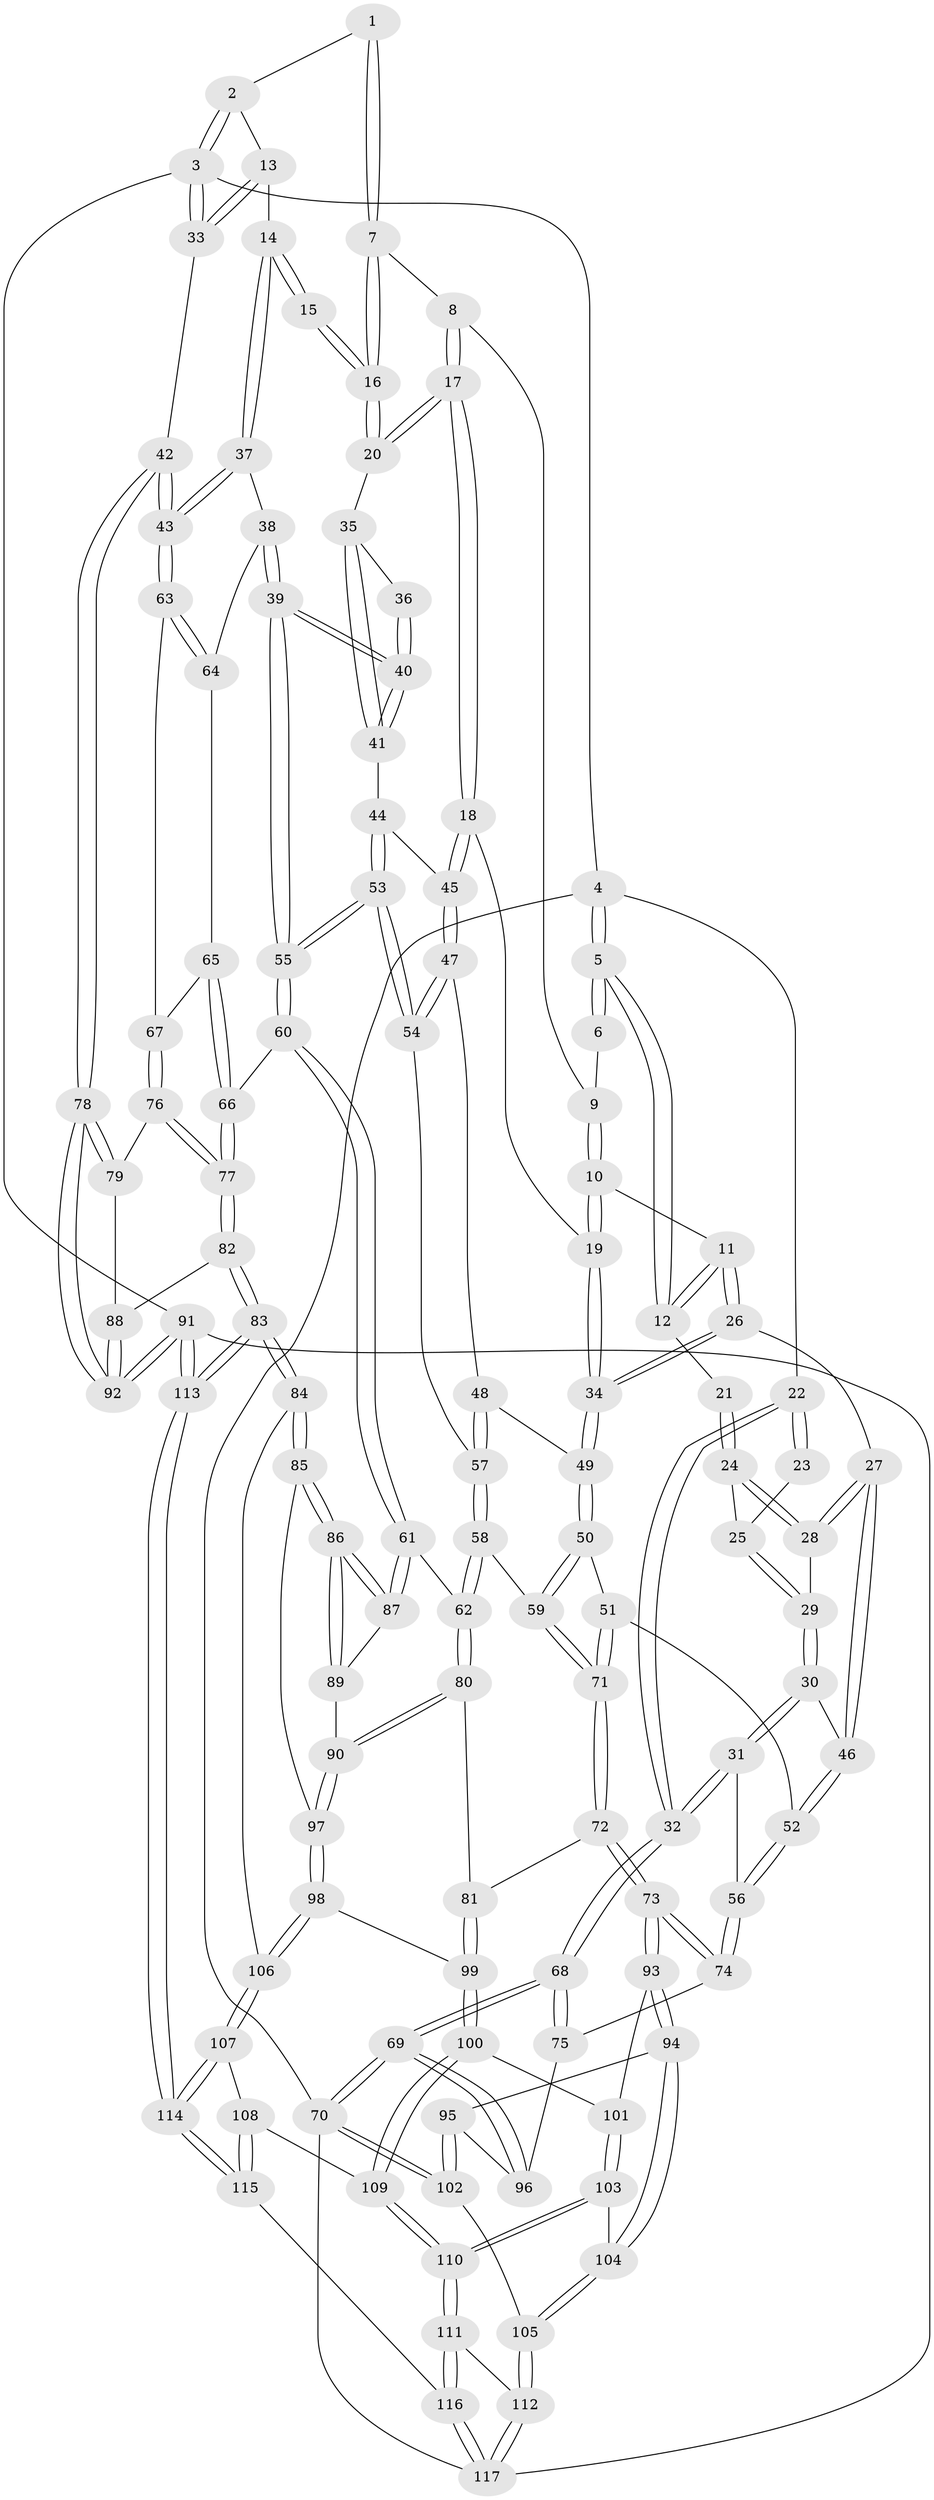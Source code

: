 // Generated by graph-tools (version 1.1) at 2025/27/03/09/25 03:27:10]
// undirected, 117 vertices, 289 edges
graph export_dot {
graph [start="1"]
  node [color=gray90,style=filled];
  1 [pos="+0.7320589829585118+0"];
  2 [pos="+1+0"];
  3 [pos="+1+0"];
  4 [pos="+0+0"];
  5 [pos="+0.2516828435284688+0"];
  6 [pos="+0.4827190369558259+0"];
  7 [pos="+0.738957806422005+0.0295621873868843"];
  8 [pos="+0.6318240288302485+0.08804821964496808"];
  9 [pos="+0.5207839375765639+0"];
  10 [pos="+0.4921502410109484+0.1399090300755429"];
  11 [pos="+0.3095172720538397+0.06422507646449034"];
  12 [pos="+0.30310981863609526+0.05567942971092068"];
  13 [pos="+0.8839007822178163+0.11254142701339785"];
  14 [pos="+0.8327289103363561+0.14363885732557133"];
  15 [pos="+0.8102419119030059+0.13396840825408146"];
  16 [pos="+0.787994452638584+0.105752728350805"];
  17 [pos="+0.5680361382481135+0.19096488206165865"];
  18 [pos="+0.536661437052533+0.20660086771958375"];
  19 [pos="+0.5308609745819775+0.20537347408489062"];
  20 [pos="+0.5853422411455214+0.1931222343783125"];
  21 [pos="+0.30305460470199835+0.05573544594806841"];
  22 [pos="+0+0"];
  23 [pos="+0.11543032655656314+0.13136220058120204"];
  24 [pos="+0.21292832312359355+0.15925790101950615"];
  25 [pos="+0.13660895124749514+0.15586834293379004"];
  26 [pos="+0.3402741745339926+0.2483126871424486"];
  27 [pos="+0.25921970820527307+0.2671853350199816"];
  28 [pos="+0.21329776299157413+0.2127347127759468"];
  29 [pos="+0.12258588355666215+0.24494714428785153"];
  30 [pos="+0.10754197076482372+0.2649787379279096"];
  31 [pos="+0+0.3227306279771388"];
  32 [pos="+0+0.3130444733011109"];
  33 [pos="+1+0.12861213933225127"];
  34 [pos="+0.4009694650558404+0.2897556026413466"];
  35 [pos="+0.679515975368945+0.21581750202353475"];
  36 [pos="+0.7827802567859246+0.15829567037899403"];
  37 [pos="+0.89976250366838+0.29522326727284237"];
  38 [pos="+0.762362269268666+0.38314725155434043"];
  39 [pos="+0.7508754053139274+0.3875117504015198"];
  40 [pos="+0.7204716795820519+0.3100779731925283"];
  41 [pos="+0.7069251510751688+0.29354183264849426"];
  42 [pos="+1+0.37820688713846445"];
  43 [pos="+1+0.37887401161831313"];
  44 [pos="+0.5823435598487994+0.2678862133709069"];
  45 [pos="+0.5531803673628717+0.2398971502881893"];
  46 [pos="+0.21156699679998398+0.3303041676920368"];
  47 [pos="+0.5425506810043363+0.3727714332583786"];
  48 [pos="+0.4729806777284321+0.3787539797599455"];
  49 [pos="+0.398660471346781+0.3645812030743424"];
  50 [pos="+0.37405281517159295+0.41531667311300563"];
  51 [pos="+0.24333119256104177+0.4443158791829089"];
  52 [pos="+0.21898698861276186+0.44250271783206485"];
  53 [pos="+0.6865166257171866+0.4369249069801909"];
  54 [pos="+0.5775652783630234+0.4072675295871375"];
  55 [pos="+0.6999669328197115+0.4453901011172068"];
  56 [pos="+0.17288782790235585+0.4718251542122687"];
  57 [pos="+0.5207280787541217+0.4454490668254105"];
  58 [pos="+0.4755608129066147+0.5217967145165578"];
  59 [pos="+0.4298794836708871+0.5058988389666981"];
  60 [pos="+0.6983885364528649+0.4845311057516493"];
  61 [pos="+0.6502225743893892+0.5267785546440883"];
  62 [pos="+0.515817100482172+0.5558248646178933"];
  63 [pos="+1+0.4686179649713176"];
  64 [pos="+0.8476532075981406+0.4431134976088334"];
  65 [pos="+0.8762326065866285+0.4963215474099458"];
  66 [pos="+0.7299309985770658+0.5139642531694676"];
  67 [pos="+0.9444331973206262+0.5181972756961019"];
  68 [pos="+0+0.5667636273259421"];
  69 [pos="+0+0.6015196221434803"];
  70 [pos="+0+0.8490838269076163"];
  71 [pos="+0.34431281477266007+0.6119011722204254"];
  72 [pos="+0.3310454188990396+0.6619029924843643"];
  73 [pos="+0.2810483374910268+0.691354312120026"];
  74 [pos="+0.15499033572355395+0.5659890714677301"];
  75 [pos="+0.124172988195308+0.5857890015201198"];
  76 [pos="+0.9146626481547775+0.5644841586225399"];
  77 [pos="+0.7970915230945781+0.6065911276474427"];
  78 [pos="+1+0.7727677547644315"];
  79 [pos="+0.9281426318375178+0.5986619956771811"];
  80 [pos="+0.5023086259406465+0.6504061230671266"];
  81 [pos="+0.3812070081698976+0.6748240248635525"];
  82 [pos="+0.7975436605583127+0.7995032924103762"];
  83 [pos="+0.7806121622596847+0.8069882969599266"];
  84 [pos="+0.7730593655641891+0.807554032520537"];
  85 [pos="+0.698156569097883+0.7445879386140829"];
  86 [pos="+0.6757370557794864+0.7200499431984911"];
  87 [pos="+0.6430907140309251+0.6179707321661764"];
  88 [pos="+0.9226608608271966+0.8143229058118089"];
  89 [pos="+0.5298931638072253+0.6836697976045241"];
  90 [pos="+0.5265765667761751+0.6838099783659303"];
  91 [pos="+1+1"];
  92 [pos="+1+0.9359456386915831"];
  93 [pos="+0.2745138659001678+0.7118205359596128"];
  94 [pos="+0.25772785275576554+0.7301144905575887"];
  95 [pos="+0.09049626581514228+0.7275519231334796"];
  96 [pos="+0.08351139758410281+0.6965968010813952"];
  97 [pos="+0.5184737350605241+0.7547509528568993"];
  98 [pos="+0.5063641471625411+0.7923296455125244"];
  99 [pos="+0.4752058197720151+0.8267538484576126"];
  100 [pos="+0.4739429669940784+0.8299102311019213"];
  101 [pos="+0.32529549231407806+0.7675339017746254"];
  102 [pos="+0.03905598496177934+0.848243161836234"];
  103 [pos="+0.3528225076160931+0.8837034421284415"];
  104 [pos="+0.2294771394311407+0.8075691796911166"];
  105 [pos="+0.1494466619823075+0.9189993468673995"];
  106 [pos="+0.7529391397497694+0.8197458061628723"];
  107 [pos="+0.6701415070010177+0.8983172849767316"];
  108 [pos="+0.5148523719821921+0.908586577639836"];
  109 [pos="+0.4704729469526241+0.8700571915459986"];
  110 [pos="+0.3768999213756495+0.9195862091582782"];
  111 [pos="+0.36894813553662914+0.9310965960016864"];
  112 [pos="+0.15765428614292618+0.9391157623639477"];
  113 [pos="+0.8070116287095719+1"];
  114 [pos="+0.6233203386506427+1"];
  115 [pos="+0.5502166843184962+1"];
  116 [pos="+0.391106929552456+1"];
  117 [pos="+0.13391012659514473+1"];
  1 -- 2;
  1 -- 7;
  1 -- 7;
  2 -- 3;
  2 -- 3;
  2 -- 13;
  3 -- 4;
  3 -- 33;
  3 -- 33;
  3 -- 91;
  4 -- 5;
  4 -- 5;
  4 -- 22;
  4 -- 70;
  5 -- 6;
  5 -- 6;
  5 -- 12;
  5 -- 12;
  6 -- 9;
  7 -- 8;
  7 -- 16;
  7 -- 16;
  8 -- 9;
  8 -- 17;
  8 -- 17;
  9 -- 10;
  9 -- 10;
  10 -- 11;
  10 -- 19;
  10 -- 19;
  11 -- 12;
  11 -- 12;
  11 -- 26;
  11 -- 26;
  12 -- 21;
  13 -- 14;
  13 -- 33;
  13 -- 33;
  14 -- 15;
  14 -- 15;
  14 -- 37;
  14 -- 37;
  15 -- 16;
  15 -- 16;
  16 -- 20;
  16 -- 20;
  17 -- 18;
  17 -- 18;
  17 -- 20;
  17 -- 20;
  18 -- 19;
  18 -- 45;
  18 -- 45;
  19 -- 34;
  19 -- 34;
  20 -- 35;
  21 -- 24;
  21 -- 24;
  22 -- 23;
  22 -- 23;
  22 -- 32;
  22 -- 32;
  23 -- 25;
  24 -- 25;
  24 -- 28;
  24 -- 28;
  25 -- 29;
  25 -- 29;
  26 -- 27;
  26 -- 34;
  26 -- 34;
  27 -- 28;
  27 -- 28;
  27 -- 46;
  27 -- 46;
  28 -- 29;
  29 -- 30;
  29 -- 30;
  30 -- 31;
  30 -- 31;
  30 -- 46;
  31 -- 32;
  31 -- 32;
  31 -- 56;
  32 -- 68;
  32 -- 68;
  33 -- 42;
  34 -- 49;
  34 -- 49;
  35 -- 36;
  35 -- 41;
  35 -- 41;
  36 -- 40;
  36 -- 40;
  37 -- 38;
  37 -- 43;
  37 -- 43;
  38 -- 39;
  38 -- 39;
  38 -- 64;
  39 -- 40;
  39 -- 40;
  39 -- 55;
  39 -- 55;
  40 -- 41;
  40 -- 41;
  41 -- 44;
  42 -- 43;
  42 -- 43;
  42 -- 78;
  42 -- 78;
  43 -- 63;
  43 -- 63;
  44 -- 45;
  44 -- 53;
  44 -- 53;
  45 -- 47;
  45 -- 47;
  46 -- 52;
  46 -- 52;
  47 -- 48;
  47 -- 54;
  47 -- 54;
  48 -- 49;
  48 -- 57;
  48 -- 57;
  49 -- 50;
  49 -- 50;
  50 -- 51;
  50 -- 59;
  50 -- 59;
  51 -- 52;
  51 -- 71;
  51 -- 71;
  52 -- 56;
  52 -- 56;
  53 -- 54;
  53 -- 54;
  53 -- 55;
  53 -- 55;
  54 -- 57;
  55 -- 60;
  55 -- 60;
  56 -- 74;
  56 -- 74;
  57 -- 58;
  57 -- 58;
  58 -- 59;
  58 -- 62;
  58 -- 62;
  59 -- 71;
  59 -- 71;
  60 -- 61;
  60 -- 61;
  60 -- 66;
  61 -- 62;
  61 -- 87;
  61 -- 87;
  62 -- 80;
  62 -- 80;
  63 -- 64;
  63 -- 64;
  63 -- 67;
  64 -- 65;
  65 -- 66;
  65 -- 66;
  65 -- 67;
  66 -- 77;
  66 -- 77;
  67 -- 76;
  67 -- 76;
  68 -- 69;
  68 -- 69;
  68 -- 75;
  68 -- 75;
  69 -- 70;
  69 -- 70;
  69 -- 96;
  69 -- 96;
  70 -- 102;
  70 -- 102;
  70 -- 117;
  71 -- 72;
  71 -- 72;
  72 -- 73;
  72 -- 73;
  72 -- 81;
  73 -- 74;
  73 -- 74;
  73 -- 93;
  73 -- 93;
  74 -- 75;
  75 -- 96;
  76 -- 77;
  76 -- 77;
  76 -- 79;
  77 -- 82;
  77 -- 82;
  78 -- 79;
  78 -- 79;
  78 -- 92;
  78 -- 92;
  79 -- 88;
  80 -- 81;
  80 -- 90;
  80 -- 90;
  81 -- 99;
  81 -- 99;
  82 -- 83;
  82 -- 83;
  82 -- 88;
  83 -- 84;
  83 -- 84;
  83 -- 113;
  83 -- 113;
  84 -- 85;
  84 -- 85;
  84 -- 106;
  85 -- 86;
  85 -- 86;
  85 -- 97;
  86 -- 87;
  86 -- 87;
  86 -- 89;
  86 -- 89;
  87 -- 89;
  88 -- 92;
  88 -- 92;
  89 -- 90;
  90 -- 97;
  90 -- 97;
  91 -- 92;
  91 -- 92;
  91 -- 113;
  91 -- 113;
  91 -- 117;
  93 -- 94;
  93 -- 94;
  93 -- 101;
  94 -- 95;
  94 -- 104;
  94 -- 104;
  95 -- 96;
  95 -- 102;
  95 -- 102;
  97 -- 98;
  97 -- 98;
  98 -- 99;
  98 -- 106;
  98 -- 106;
  99 -- 100;
  99 -- 100;
  100 -- 101;
  100 -- 109;
  100 -- 109;
  101 -- 103;
  101 -- 103;
  102 -- 105;
  103 -- 104;
  103 -- 110;
  103 -- 110;
  104 -- 105;
  104 -- 105;
  105 -- 112;
  105 -- 112;
  106 -- 107;
  106 -- 107;
  107 -- 108;
  107 -- 114;
  107 -- 114;
  108 -- 109;
  108 -- 115;
  108 -- 115;
  109 -- 110;
  109 -- 110;
  110 -- 111;
  110 -- 111;
  111 -- 112;
  111 -- 116;
  111 -- 116;
  112 -- 117;
  112 -- 117;
  113 -- 114;
  113 -- 114;
  114 -- 115;
  114 -- 115;
  115 -- 116;
  116 -- 117;
  116 -- 117;
}
